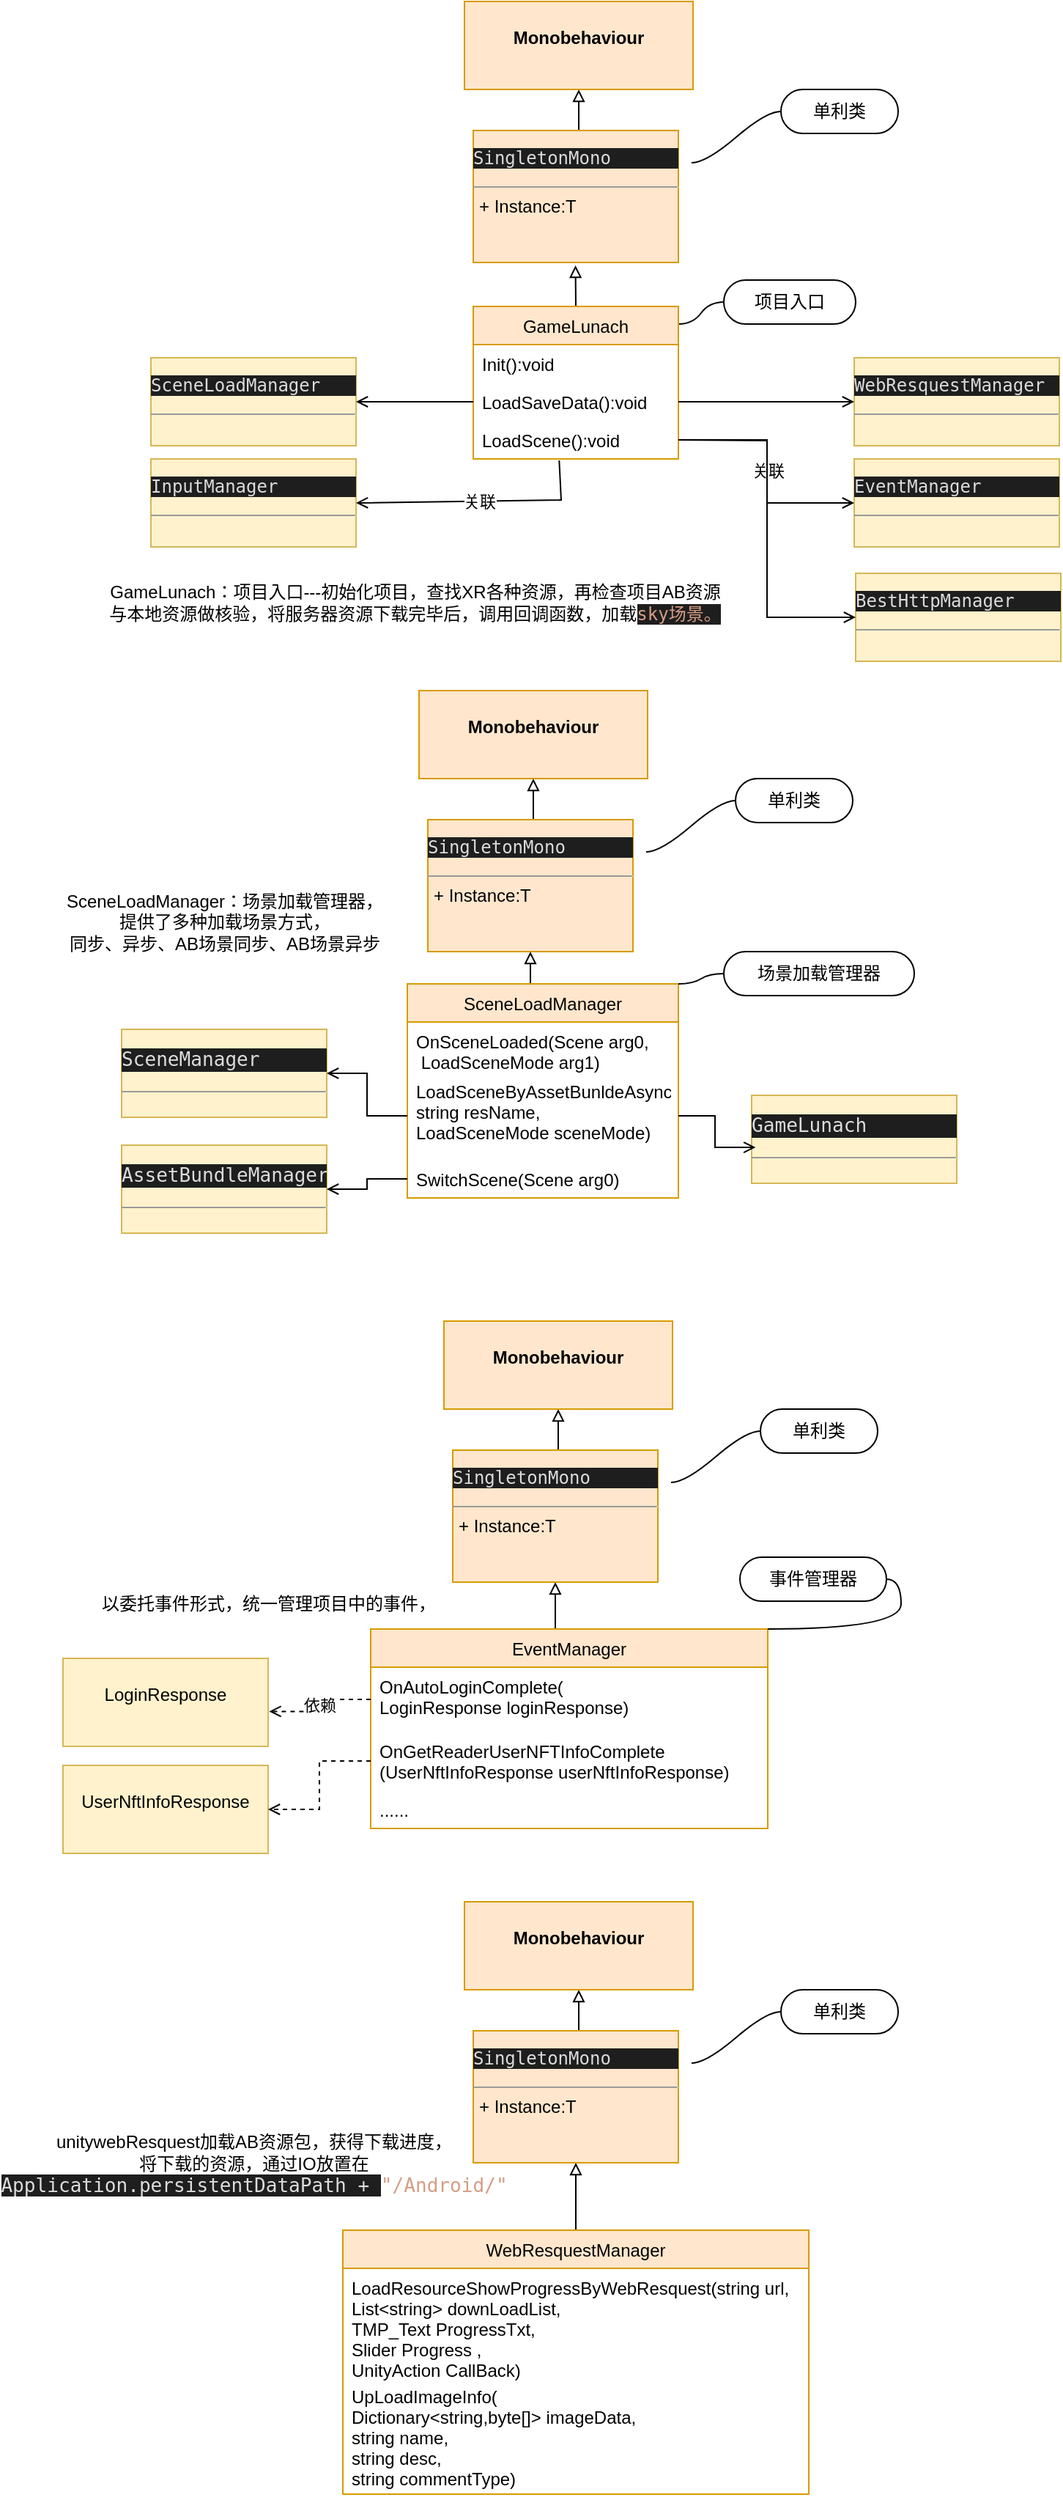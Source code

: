 <mxfile version="20.3.1" type="github">
  <diagram id="prtHgNgQTEPvFCAcTncT" name="Page-1">
    <mxGraphModel dx="745" dy="446" grid="1" gridSize="10" guides="1" tooltips="1" connect="1" arrows="1" fold="1" page="1" pageScale="1" pageWidth="827" pageHeight="1169" math="0" shadow="0">
      <root>
        <mxCell id="0" />
        <mxCell id="1" parent="0" />
        <mxCell id="cpttU_InVNBxRJqcF3ay-3" value="项目入口" style="whiteSpace=wrap;html=1;rounded=1;arcSize=50;align=center;verticalAlign=middle;strokeWidth=1;autosize=1;spacing=4;treeFolding=1;treeMoving=1;newEdgeStyle={&quot;edgeStyle&quot;:&quot;entityRelationEdgeStyle&quot;,&quot;startArrow&quot;:&quot;none&quot;,&quot;endArrow&quot;:&quot;none&quot;,&quot;segment&quot;:10,&quot;curved&quot;:1};" vertex="1" parent="1">
          <mxGeometry x="521" y="230" width="90" height="30" as="geometry" />
        </mxCell>
        <mxCell id="cpttU_InVNBxRJqcF3ay-4" value="" style="edgeStyle=entityRelationEdgeStyle;startArrow=none;endArrow=none;segment=10;curved=1;rounded=0;" edge="1" target="cpttU_InVNBxRJqcF3ay-3" parent="1">
          <mxGeometry relative="1" as="geometry">
            <mxPoint x="490" y="260" as="sourcePoint" />
          </mxGeometry>
        </mxCell>
        <mxCell id="cpttU_InVNBxRJqcF3ay-50" style="edgeStyle=orthogonalEdgeStyle;rounded=0;orthogonalLoop=1;jettySize=auto;html=1;exitX=0.5;exitY=0;exitDx=0;exitDy=0;endArrow=block;endFill=0;" edge="1" parent="1" source="cpttU_InVNBxRJqcF3ay-18">
          <mxGeometry relative="1" as="geometry">
            <mxPoint x="419.762" y="220" as="targetPoint" />
          </mxGeometry>
        </mxCell>
        <mxCell id="cpttU_InVNBxRJqcF3ay-18" value="GameLunach" style="swimlane;fontStyle=0;childLayout=stackLayout;horizontal=1;startSize=26;fillColor=#ffe6cc;horizontalStack=0;resizeParent=1;resizeParentMax=0;resizeLast=0;collapsible=1;marginBottom=0;strokeColor=#d79b00;" vertex="1" parent="1">
          <mxGeometry x="350" y="248" width="140" height="104" as="geometry" />
        </mxCell>
        <mxCell id="cpttU_InVNBxRJqcF3ay-19" value="Init():void" style="text;strokeColor=none;fillColor=none;align=left;verticalAlign=top;spacingLeft=4;spacingRight=4;overflow=hidden;rotatable=0;points=[[0,0.5],[1,0.5]];portConstraint=eastwest;" vertex="1" parent="cpttU_InVNBxRJqcF3ay-18">
          <mxGeometry y="26" width="140" height="26" as="geometry" />
        </mxCell>
        <mxCell id="cpttU_InVNBxRJqcF3ay-20" value="LoadSaveData():void" style="text;strokeColor=none;fillColor=none;align=left;verticalAlign=top;spacingLeft=4;spacingRight=4;overflow=hidden;rotatable=0;points=[[0,0.5],[1,0.5]];portConstraint=eastwest;" vertex="1" parent="cpttU_InVNBxRJqcF3ay-18">
          <mxGeometry y="52" width="140" height="26" as="geometry" />
        </mxCell>
        <mxCell id="cpttU_InVNBxRJqcF3ay-21" value="LoadScene():void" style="text;strokeColor=none;fillColor=none;align=left;verticalAlign=top;spacingLeft=4;spacingRight=4;overflow=hidden;rotatable=0;points=[[0,0.5],[1,0.5]];portConstraint=eastwest;" vertex="1" parent="cpttU_InVNBxRJqcF3ay-18">
          <mxGeometry y="78" width="140" height="26" as="geometry" />
        </mxCell>
        <mxCell id="cpttU_InVNBxRJqcF3ay-51" style="edgeStyle=orthogonalEdgeStyle;rounded=0;orthogonalLoop=1;jettySize=auto;html=1;exitX=0.5;exitY=0;exitDx=0;exitDy=0;entryX=0.5;entryY=1;entryDx=0;entryDy=0;endArrow=block;endFill=0;" edge="1" parent="1" source="cpttU_InVNBxRJqcF3ay-23" target="cpttU_InVNBxRJqcF3ay-29">
          <mxGeometry relative="1" as="geometry" />
        </mxCell>
        <mxCell id="cpttU_InVNBxRJqcF3ay-23" value="&lt;pre style=&quot;background-color:#1e1e1e;color:#dcdcdc;font-family:&#39;Consolas&#39;,monospace;font-size:9.0pt;&quot;&gt;SingletonMono&lt;/pre&gt;&lt;hr size=&quot;1&quot;&gt;&lt;p style=&quot;margin:0px;margin-left:4px;&quot;&gt;+ Instance:T&lt;/p&gt;" style="verticalAlign=top;align=left;overflow=fill;fontSize=12;fontFamily=Helvetica;html=1;fillColor=#ffe6cc;strokeColor=#d79b00;" vertex="1" parent="1">
          <mxGeometry x="350" y="128" width="140" height="90" as="geometry" />
        </mxCell>
        <mxCell id="cpttU_InVNBxRJqcF3ay-27" value="单利类" style="whiteSpace=wrap;html=1;rounded=1;arcSize=50;align=center;verticalAlign=middle;strokeWidth=1;autosize=1;spacing=4;treeFolding=1;treeMoving=1;newEdgeStyle={&quot;edgeStyle&quot;:&quot;entityRelationEdgeStyle&quot;,&quot;startArrow&quot;:&quot;none&quot;,&quot;endArrow&quot;:&quot;none&quot;,&quot;segment&quot;:10,&quot;curved&quot;:1};labelBackgroundColor=none;" vertex="1" parent="1">
          <mxGeometry x="560" y="100" width="80" height="30" as="geometry" />
        </mxCell>
        <mxCell id="cpttU_InVNBxRJqcF3ay-28" value="" style="edgeStyle=entityRelationEdgeStyle;startArrow=none;endArrow=none;segment=10;curved=1;rounded=0;" edge="1" target="cpttU_InVNBxRJqcF3ay-27" parent="1">
          <mxGeometry relative="1" as="geometry">
            <mxPoint x="499" y="150" as="sourcePoint" />
          </mxGeometry>
        </mxCell>
        <mxCell id="cpttU_InVNBxRJqcF3ay-29" value="&lt;p style=&quot;margin:0px;margin-top:4px;text-align:center;&quot;&gt;&lt;br&gt;&lt;b&gt;Monobehaviour&lt;/b&gt;&lt;/p&gt;" style="verticalAlign=top;align=left;overflow=fill;fontSize=12;fontFamily=Helvetica;html=1;labelBackgroundColor=none;fillColor=#ffe6cc;strokeColor=#d79b00;" vertex="1" parent="1">
          <mxGeometry x="344" y="40" width="156" height="60" as="geometry" />
        </mxCell>
        <mxCell id="cpttU_InVNBxRJqcF3ay-31" value="&lt;pre style=&quot;background-color:#1e1e1e;color:#dcdcdc;font-family:&#39;Consolas&#39;,monospace;font-size:9.0pt;&quot;&gt;SceneLoadManager&lt;/pre&gt;&lt;hr size=&quot;1&quot;&gt;&lt;div style=&quot;height:2px;&quot;&gt;&lt;/div&gt;" style="verticalAlign=top;align=left;overflow=fill;fontSize=12;fontFamily=Helvetica;html=1;labelBackgroundColor=none;fillColor=#fff2cc;strokeColor=#d6b656;" vertex="1" parent="1">
          <mxGeometry x="130" y="283" width="140" height="60" as="geometry" />
        </mxCell>
        <mxCell id="cpttU_InVNBxRJqcF3ay-33" value="&lt;pre style=&quot;background-color:#1e1e1e;color:#dcdcdc;font-family:&#39;Consolas&#39;,monospace;font-size:9.0pt;&quot;&gt;InputManager&lt;/pre&gt;&lt;hr size=&quot;1&quot;&gt;&lt;div style=&quot;height:2px;&quot;&gt;&lt;/div&gt;" style="verticalAlign=top;align=left;overflow=fill;fontSize=12;fontFamily=Helvetica;html=1;labelBackgroundColor=none;fillColor=#fff2cc;strokeColor=#d6b656;" vertex="1" parent="1">
          <mxGeometry x="130" y="352" width="140" height="60" as="geometry" />
        </mxCell>
        <mxCell id="cpttU_InVNBxRJqcF3ay-34" value="关联" style="endArrow=open;endFill=0;html=1;rounded=0;exitX=0.419;exitY=1.038;exitDx=0;exitDy=0;entryX=1;entryY=0.5;entryDx=0;entryDy=0;exitPerimeter=0;" edge="1" parent="1" source="cpttU_InVNBxRJqcF3ay-21" target="cpttU_InVNBxRJqcF3ay-33">
          <mxGeometry width="160" relative="1" as="geometry">
            <mxPoint x="450" y="360" as="sourcePoint" />
            <mxPoint x="414" y="350" as="targetPoint" />
            <Array as="points">
              <mxPoint x="410" y="380" />
            </Array>
          </mxGeometry>
        </mxCell>
        <mxCell id="cpttU_InVNBxRJqcF3ay-35" value="&lt;pre style=&quot;background-color:#1e1e1e;color:#dcdcdc;font-family:&#39;Consolas&#39;,monospace;font-size:9.0pt;&quot;&gt;WebResquestManager&lt;/pre&gt;&lt;hr size=&quot;1&quot;&gt;&lt;div style=&quot;height:2px;&quot;&gt;&lt;/div&gt;" style="verticalAlign=top;align=left;overflow=fill;fontSize=12;fontFamily=Helvetica;html=1;labelBackgroundColor=none;fillColor=#fff2cc;strokeColor=#d6b656;" vertex="1" parent="1">
          <mxGeometry x="610" y="283" width="140" height="60" as="geometry" />
        </mxCell>
        <mxCell id="cpttU_InVNBxRJqcF3ay-37" value="&lt;pre style=&quot;background-color:#1e1e1e;color:#dcdcdc;font-family:&#39;Consolas&#39;,monospace;font-size:9.0pt;&quot;&gt;EventManager&lt;/pre&gt;&lt;hr size=&quot;1&quot;&gt;&lt;div style=&quot;height:2px;&quot;&gt;&lt;/div&gt;" style="verticalAlign=top;align=left;overflow=fill;fontSize=12;fontFamily=Helvetica;html=1;labelBackgroundColor=none;fillColor=#fff2cc;strokeColor=#d6b656;" vertex="1" parent="1">
          <mxGeometry x="610" y="352" width="140" height="60" as="geometry" />
        </mxCell>
        <mxCell id="cpttU_InVNBxRJqcF3ay-38" value="关联" style="edgeStyle=orthogonalEdgeStyle;rounded=0;orthogonalLoop=1;jettySize=auto;html=1;entryX=0;entryY=0.5;entryDx=0;entryDy=0;endArrow=open;endFill=0;" edge="1" parent="1" target="cpttU_InVNBxRJqcF3ay-37">
          <mxGeometry relative="1" as="geometry">
            <mxPoint x="490" y="339" as="sourcePoint" />
          </mxGeometry>
        </mxCell>
        <mxCell id="cpttU_InVNBxRJqcF3ay-57" style="edgeStyle=orthogonalEdgeStyle;rounded=0;orthogonalLoop=1;jettySize=auto;html=1;exitX=0.5;exitY=0;exitDx=0;exitDy=0;entryX=0.5;entryY=1;entryDx=0;entryDy=0;endArrow=block;endFill=0;" edge="1" parent="1" source="cpttU_InVNBxRJqcF3ay-40" target="cpttU_InVNBxRJqcF3ay-53">
          <mxGeometry relative="1" as="geometry" />
        </mxCell>
        <mxCell id="cpttU_InVNBxRJqcF3ay-40" value="SceneLoadManager" style="swimlane;fontStyle=0;childLayout=stackLayout;horizontal=1;startSize=26;fillColor=#ffe6cc;horizontalStack=0;resizeParent=1;resizeParentMax=0;resizeLast=0;collapsible=1;marginBottom=0;labelBackgroundColor=none;strokeColor=#d79b00;" vertex="1" parent="1">
          <mxGeometry x="305" y="710" width="185" height="146" as="geometry" />
        </mxCell>
        <mxCell id="cpttU_InVNBxRJqcF3ay-42" value="OnSceneLoaded(Scene arg0,&#xa; LoadSceneMode arg1)" style="text;strokeColor=none;fillColor=none;align=left;verticalAlign=top;spacingLeft=4;spacingRight=4;overflow=hidden;rotatable=0;points=[[0,0.5],[1,0.5]];portConstraint=eastwest;labelBackgroundColor=none;" vertex="1" parent="cpttU_InVNBxRJqcF3ay-40">
          <mxGeometry y="26" width="185" height="34" as="geometry" />
        </mxCell>
        <mxCell id="cpttU_InVNBxRJqcF3ay-41" value="LoadSceneByAssetBunldeAsync(string abName,&#xa; string resName,&#xa;LoadSceneMode sceneMode)" style="text;strokeColor=none;fillColor=none;align=left;verticalAlign=top;spacingLeft=4;spacingRight=4;overflow=hidden;rotatable=0;points=[[0,0.5],[1,0.5]];portConstraint=eastwest;labelBackgroundColor=none;" vertex="1" parent="cpttU_InVNBxRJqcF3ay-40">
          <mxGeometry y="60" width="185" height="60" as="geometry" />
        </mxCell>
        <mxCell id="cpttU_InVNBxRJqcF3ay-43" value="SwitchScene(Scene arg0)" style="text;strokeColor=none;fillColor=none;align=left;verticalAlign=top;spacingLeft=4;spacingRight=4;overflow=hidden;rotatable=0;points=[[0,0.5],[1,0.5]];portConstraint=eastwest;labelBackgroundColor=none;" vertex="1" parent="cpttU_InVNBxRJqcF3ay-40">
          <mxGeometry y="120" width="185" height="26" as="geometry" />
        </mxCell>
        <mxCell id="cpttU_InVNBxRJqcF3ay-44" value="&lt;pre style=&quot;background-color:#1e1e1e;color:#dcdcdc;font-family:&#39;Consolas&#39;,monospace;font-size:9.0pt;&quot;&gt;BestHttpManager&lt;/pre&gt;&lt;hr size=&quot;1&quot;&gt;&lt;div style=&quot;height:2px;&quot;&gt;&lt;/div&gt;" style="verticalAlign=top;align=left;overflow=fill;fontSize=12;fontFamily=Helvetica;html=1;labelBackgroundColor=none;fillColor=#fff2cc;strokeColor=#d6b656;" vertex="1" parent="1">
          <mxGeometry x="611" y="430" width="140" height="60" as="geometry" />
        </mxCell>
        <mxCell id="cpttU_InVNBxRJqcF3ay-45" style="edgeStyle=orthogonalEdgeStyle;rounded=0;orthogonalLoop=1;jettySize=auto;html=1;exitX=1;exitY=0.5;exitDx=0;exitDy=0;entryX=0;entryY=0.5;entryDx=0;entryDy=0;endArrow=open;endFill=0;" edge="1" parent="1" source="cpttU_InVNBxRJqcF3ay-21" target="cpttU_InVNBxRJqcF3ay-44">
          <mxGeometry relative="1" as="geometry" />
        </mxCell>
        <mxCell id="cpttU_InVNBxRJqcF3ay-46" value="GameLunach：项目入口---初始化项目，查找XR各种资源，再检查项目AB资源&lt;br&gt;与本地资源做核验，将服务器资源下载完毕后，调用回调函数，加载&lt;span style=&quot;color: rgb(214, 157, 133); background-color: rgb(30, 30, 30); font-family: Consolas, monospace; font-size: 9pt;&quot;&gt;sky场景。&lt;/span&gt;" style="text;html=1;align=center;verticalAlign=middle;resizable=0;points=[];autosize=1;strokeColor=none;fillColor=none;" vertex="1" parent="1">
          <mxGeometry x="90" y="430" width="440" height="40" as="geometry" />
        </mxCell>
        <mxCell id="cpttU_InVNBxRJqcF3ay-47" value="场景加载管理器" style="whiteSpace=wrap;html=1;rounded=1;arcSize=50;align=center;verticalAlign=middle;strokeWidth=1;autosize=1;spacing=4;treeFolding=1;treeMoving=1;newEdgeStyle={&quot;edgeStyle&quot;:&quot;entityRelationEdgeStyle&quot;,&quot;startArrow&quot;:&quot;none&quot;,&quot;endArrow&quot;:&quot;none&quot;,&quot;segment&quot;:10,&quot;curved&quot;:1};labelBackgroundColor=none;" vertex="1" parent="1">
          <mxGeometry x="521" y="688" width="130" height="30" as="geometry" />
        </mxCell>
        <mxCell id="cpttU_InVNBxRJqcF3ay-48" value="" style="edgeStyle=entityRelationEdgeStyle;startArrow=none;endArrow=none;segment=10;curved=1;rounded=0;exitX=1;exitY=0;exitDx=0;exitDy=0;" edge="1" target="cpttU_InVNBxRJqcF3ay-47" parent="1" source="cpttU_InVNBxRJqcF3ay-40">
          <mxGeometry relative="1" as="geometry">
            <mxPoint x="475" y="730" as="sourcePoint" />
          </mxGeometry>
        </mxCell>
        <mxCell id="cpttU_InVNBxRJqcF3ay-52" style="edgeStyle=orthogonalEdgeStyle;rounded=0;orthogonalLoop=1;jettySize=auto;html=1;exitX=0.5;exitY=0;exitDx=0;exitDy=0;entryX=0.5;entryY=1;entryDx=0;entryDy=0;endArrow=block;endFill=0;" edge="1" parent="1" source="cpttU_InVNBxRJqcF3ay-53" target="cpttU_InVNBxRJqcF3ay-56">
          <mxGeometry relative="1" as="geometry" />
        </mxCell>
        <mxCell id="cpttU_InVNBxRJqcF3ay-53" value="&lt;pre style=&quot;background-color:#1e1e1e;color:#dcdcdc;font-family:&#39;Consolas&#39;,monospace;font-size:9.0pt;&quot;&gt;SingletonMono&lt;/pre&gt;&lt;hr size=&quot;1&quot;&gt;&lt;p style=&quot;margin:0px;margin-left:4px;&quot;&gt;+ Instance:T&lt;/p&gt;" style="verticalAlign=top;align=left;overflow=fill;fontSize=12;fontFamily=Helvetica;html=1;fillColor=#ffe6cc;strokeColor=#d79b00;" vertex="1" parent="1">
          <mxGeometry x="319" y="598" width="140" height="90" as="geometry" />
        </mxCell>
        <mxCell id="cpttU_InVNBxRJqcF3ay-54" value="单利类" style="whiteSpace=wrap;html=1;rounded=1;arcSize=50;align=center;verticalAlign=middle;strokeWidth=1;autosize=1;spacing=4;treeFolding=1;treeMoving=1;newEdgeStyle={&quot;edgeStyle&quot;:&quot;entityRelationEdgeStyle&quot;,&quot;startArrow&quot;:&quot;none&quot;,&quot;endArrow&quot;:&quot;none&quot;,&quot;segment&quot;:10,&quot;curved&quot;:1};labelBackgroundColor=none;" vertex="1" parent="1">
          <mxGeometry x="529" y="570" width="80" height="30" as="geometry" />
        </mxCell>
        <mxCell id="cpttU_InVNBxRJqcF3ay-55" value="" style="edgeStyle=entityRelationEdgeStyle;startArrow=none;endArrow=none;segment=10;curved=1;rounded=0;" edge="1" parent="1" target="cpttU_InVNBxRJqcF3ay-54">
          <mxGeometry relative="1" as="geometry">
            <mxPoint x="468" y="620" as="sourcePoint" />
          </mxGeometry>
        </mxCell>
        <mxCell id="cpttU_InVNBxRJqcF3ay-56" value="&lt;p style=&quot;margin:0px;margin-top:4px;text-align:center;&quot;&gt;&lt;br&gt;&lt;b&gt;Monobehaviour&lt;/b&gt;&lt;/p&gt;" style="verticalAlign=top;align=left;overflow=fill;fontSize=12;fontFamily=Helvetica;html=1;labelBackgroundColor=none;fillColor=#ffe6cc;strokeColor=#d79b00;" vertex="1" parent="1">
          <mxGeometry x="313" y="510" width="156" height="60" as="geometry" />
        </mxCell>
        <mxCell id="cpttU_InVNBxRJqcF3ay-58" value="&lt;pre style=&quot;background-color:#1e1e1e;color:#dcdcdc;font-family:&#39;Consolas&#39;,monospace;font-size:9.8pt;&quot;&gt;SceneManager&lt;/pre&gt;&lt;hr size=&quot;1&quot;&gt;&lt;div style=&quot;height:2px;&quot;&gt;&lt;/div&gt;" style="verticalAlign=top;align=left;overflow=fill;fontSize=12;fontFamily=Helvetica;html=1;labelBackgroundColor=none;fillColor=#fff2cc;strokeColor=#d6b656;" vertex="1" parent="1">
          <mxGeometry x="110" y="741" width="140" height="60" as="geometry" />
        </mxCell>
        <mxCell id="cpttU_InVNBxRJqcF3ay-59" style="edgeStyle=orthogonalEdgeStyle;rounded=0;orthogonalLoop=1;jettySize=auto;html=1;exitX=0;exitY=0.5;exitDx=0;exitDy=0;entryX=1;entryY=0.5;entryDx=0;entryDy=0;endArrow=open;endFill=0;" edge="1" parent="1" source="cpttU_InVNBxRJqcF3ay-41" target="cpttU_InVNBxRJqcF3ay-58">
          <mxGeometry relative="1" as="geometry" />
        </mxCell>
        <mxCell id="cpttU_InVNBxRJqcF3ay-60" value="&lt;pre style=&quot;background-color:#1e1e1e;color:#dcdcdc;font-family:&#39;Consolas&#39;,monospace;font-size:9.8pt;&quot;&gt;AssetBundleManager&lt;/pre&gt;&lt;hr size=&quot;1&quot;&gt;&lt;div style=&quot;height:2px;&quot;&gt;&lt;/div&gt;" style="verticalAlign=top;align=left;overflow=fill;fontSize=12;fontFamily=Helvetica;html=1;labelBackgroundColor=none;fillColor=#fff2cc;strokeColor=#d6b656;" vertex="1" parent="1">
          <mxGeometry x="110" y="820" width="140" height="60" as="geometry" />
        </mxCell>
        <mxCell id="cpttU_InVNBxRJqcF3ay-61" style="edgeStyle=orthogonalEdgeStyle;rounded=0;orthogonalLoop=1;jettySize=auto;html=1;exitX=0;exitY=0.5;exitDx=0;exitDy=0;entryX=1;entryY=0.5;entryDx=0;entryDy=0;endArrow=open;endFill=0;" edge="1" parent="1" source="cpttU_InVNBxRJqcF3ay-43" target="cpttU_InVNBxRJqcF3ay-60">
          <mxGeometry relative="1" as="geometry" />
        </mxCell>
        <mxCell id="cpttU_InVNBxRJqcF3ay-62" value="&lt;pre style=&quot;background-color:#1e1e1e;color:#dcdcdc;font-family:&#39;Consolas&#39;,monospace;font-size:9.8pt;&quot;&gt;GameLunach&lt;/pre&gt;&lt;hr size=&quot;1&quot;&gt;&lt;div style=&quot;height:2px;&quot;&gt;&lt;/div&gt;" style="verticalAlign=top;align=left;overflow=fill;fontSize=12;fontFamily=Helvetica;html=1;labelBackgroundColor=none;fillColor=#fff2cc;strokeColor=#d6b656;" vertex="1" parent="1">
          <mxGeometry x="540" y="786" width="140" height="60" as="geometry" />
        </mxCell>
        <mxCell id="cpttU_InVNBxRJqcF3ay-63" style="edgeStyle=orthogonalEdgeStyle;rounded=0;orthogonalLoop=1;jettySize=auto;html=1;exitX=1;exitY=0.5;exitDx=0;exitDy=0;entryX=0.019;entryY=0.592;entryDx=0;entryDy=0;entryPerimeter=0;endArrow=open;endFill=0;" edge="1" parent="1" source="cpttU_InVNBxRJqcF3ay-41" target="cpttU_InVNBxRJqcF3ay-62">
          <mxGeometry relative="1" as="geometry" />
        </mxCell>
        <mxCell id="cpttU_InVNBxRJqcF3ay-64" value="SceneLoadManager：场景加载管理器，&lt;br&gt;提供了多种加载场景方式，&lt;br&gt;同步、异步、AB场景同步、AB场景异步" style="text;html=1;align=center;verticalAlign=middle;resizable=0;points=[];autosize=1;strokeColor=none;fillColor=none;" vertex="1" parent="1">
          <mxGeometry x="60" y="638" width="240" height="60" as="geometry" />
        </mxCell>
        <mxCell id="cpttU_InVNBxRJqcF3ay-79" style="edgeStyle=orthogonalEdgeStyle;rounded=0;orthogonalLoop=1;jettySize=auto;html=1;exitX=0.5;exitY=0;exitDx=0;exitDy=0;entryX=0.5;entryY=1;entryDx=0;entryDy=0;endArrow=block;endFill=0;" edge="1" parent="1" source="cpttU_InVNBxRJqcF3ay-70" target="cpttU_InVNBxRJqcF3ay-75">
          <mxGeometry relative="1" as="geometry" />
        </mxCell>
        <mxCell id="cpttU_InVNBxRJqcF3ay-70" value="EventManager" style="swimlane;fontStyle=0;childLayout=stackLayout;horizontal=1;startSize=26;fillColor=#ffe6cc;horizontalStack=0;resizeParent=1;resizeParentMax=0;resizeLast=0;collapsible=1;marginBottom=0;labelBackgroundColor=none;strokeColor=#d79b00;" vertex="1" parent="1">
          <mxGeometry x="280" y="1150" width="271" height="136" as="geometry" />
        </mxCell>
        <mxCell id="cpttU_InVNBxRJqcF3ay-71" value="OnAutoLoginComplete(&#xa;LoginResponse loginResponse)" style="text;strokeColor=none;fillColor=none;align=left;verticalAlign=top;spacingLeft=4;spacingRight=4;overflow=hidden;rotatable=0;points=[[0,0.5],[1,0.5]];portConstraint=eastwest;labelBackgroundColor=none;" vertex="1" parent="cpttU_InVNBxRJqcF3ay-70">
          <mxGeometry y="26" width="271" height="44" as="geometry" />
        </mxCell>
        <mxCell id="cpttU_InVNBxRJqcF3ay-72" value="OnGetReaderUserNFTInfoComplete&#xa;(UserNftInfoResponse userNftInfoResponse)" style="text;strokeColor=none;fillColor=none;align=left;verticalAlign=top;spacingLeft=4;spacingRight=4;overflow=hidden;rotatable=0;points=[[0,0.5],[1,0.5]];portConstraint=eastwest;labelBackgroundColor=none;" vertex="1" parent="cpttU_InVNBxRJqcF3ay-70">
          <mxGeometry y="70" width="271" height="40" as="geometry" />
        </mxCell>
        <mxCell id="cpttU_InVNBxRJqcF3ay-73" value="......" style="text;strokeColor=none;fillColor=none;align=left;verticalAlign=top;spacingLeft=4;spacingRight=4;overflow=hidden;rotatable=0;points=[[0,0.5],[1,0.5]];portConstraint=eastwest;labelBackgroundColor=none;" vertex="1" parent="cpttU_InVNBxRJqcF3ay-70">
          <mxGeometry y="110" width="271" height="26" as="geometry" />
        </mxCell>
        <mxCell id="cpttU_InVNBxRJqcF3ay-74" style="edgeStyle=orthogonalEdgeStyle;rounded=0;orthogonalLoop=1;jettySize=auto;html=1;exitX=0.5;exitY=0;exitDx=0;exitDy=0;entryX=0.5;entryY=1;entryDx=0;entryDy=0;endArrow=block;endFill=0;" edge="1" parent="1" source="cpttU_InVNBxRJqcF3ay-75" target="cpttU_InVNBxRJqcF3ay-78">
          <mxGeometry relative="1" as="geometry" />
        </mxCell>
        <mxCell id="cpttU_InVNBxRJqcF3ay-75" value="&lt;pre style=&quot;background-color:#1e1e1e;color:#dcdcdc;font-family:&#39;Consolas&#39;,monospace;font-size:9.0pt;&quot;&gt;SingletonMono&lt;/pre&gt;&lt;hr size=&quot;1&quot;&gt;&lt;p style=&quot;margin:0px;margin-left:4px;&quot;&gt;+ Instance:T&lt;/p&gt;" style="verticalAlign=top;align=left;overflow=fill;fontSize=12;fontFamily=Helvetica;html=1;fillColor=#ffe6cc;strokeColor=#d79b00;" vertex="1" parent="1">
          <mxGeometry x="336" y="1028" width="140" height="90" as="geometry" />
        </mxCell>
        <mxCell id="cpttU_InVNBxRJqcF3ay-76" value="单利类" style="whiteSpace=wrap;html=1;rounded=1;arcSize=50;align=center;verticalAlign=middle;strokeWidth=1;autosize=1;spacing=4;treeFolding=1;treeMoving=1;newEdgeStyle={&quot;edgeStyle&quot;:&quot;entityRelationEdgeStyle&quot;,&quot;startArrow&quot;:&quot;none&quot;,&quot;endArrow&quot;:&quot;none&quot;,&quot;segment&quot;:10,&quot;curved&quot;:1};labelBackgroundColor=none;" vertex="1" parent="1">
          <mxGeometry x="546" y="1000" width="80" height="30" as="geometry" />
        </mxCell>
        <mxCell id="cpttU_InVNBxRJqcF3ay-77" value="" style="edgeStyle=entityRelationEdgeStyle;startArrow=none;endArrow=none;segment=10;curved=1;rounded=0;" edge="1" parent="1" target="cpttU_InVNBxRJqcF3ay-76">
          <mxGeometry relative="1" as="geometry">
            <mxPoint x="485" y="1050" as="sourcePoint" />
          </mxGeometry>
        </mxCell>
        <mxCell id="cpttU_InVNBxRJqcF3ay-78" value="&lt;p style=&quot;margin:0px;margin-top:4px;text-align:center;&quot;&gt;&lt;br&gt;&lt;b&gt;Monobehaviour&lt;/b&gt;&lt;/p&gt;" style="verticalAlign=top;align=left;overflow=fill;fontSize=12;fontFamily=Helvetica;html=1;labelBackgroundColor=none;fillColor=#ffe6cc;strokeColor=#d79b00;" vertex="1" parent="1">
          <mxGeometry x="330" y="940" width="156" height="60" as="geometry" />
        </mxCell>
        <mxCell id="cpttU_InVNBxRJqcF3ay-80" value="事件管理器" style="whiteSpace=wrap;html=1;rounded=1;arcSize=50;align=center;verticalAlign=middle;strokeWidth=1;autosize=1;spacing=4;treeFolding=1;treeMoving=1;newEdgeStyle={&quot;edgeStyle&quot;:&quot;entityRelationEdgeStyle&quot;,&quot;startArrow&quot;:&quot;none&quot;,&quot;endArrow&quot;:&quot;none&quot;,&quot;segment&quot;:10,&quot;curved&quot;:1};labelBackgroundColor=none;" vertex="1" parent="1">
          <mxGeometry x="532" y="1101" width="100" height="30" as="geometry" />
        </mxCell>
        <mxCell id="cpttU_InVNBxRJqcF3ay-81" value="" style="edgeStyle=entityRelationEdgeStyle;startArrow=none;endArrow=none;segment=10;curved=1;rounded=0;exitX=1;exitY=0;exitDx=0;exitDy=0;" edge="1" target="cpttU_InVNBxRJqcF3ay-80" parent="1" source="cpttU_InVNBxRJqcF3ay-70">
          <mxGeometry relative="1" as="geometry">
            <mxPoint x="469" y="1134" as="sourcePoint" />
          </mxGeometry>
        </mxCell>
        <mxCell id="cpttU_InVNBxRJqcF3ay-82" value="以委托事件形式，统一管理项目中的事件，" style="text;html=1;align=center;verticalAlign=middle;resizable=0;points=[];autosize=1;strokeColor=none;fillColor=none;" vertex="1" parent="1">
          <mxGeometry x="85" y="1118" width="250" height="30" as="geometry" />
        </mxCell>
        <mxCell id="cpttU_InVNBxRJqcF3ay-83" value="&lt;p style=&quot;margin:0px;margin-top:4px;text-align:center;&quot;&gt;&lt;br&gt;&lt;span style=&quot;text-align: left;&quot;&gt;LoginResponse&lt;/span&gt;&lt;br&gt;&lt;/p&gt;" style="verticalAlign=top;align=left;overflow=fill;fontSize=12;fontFamily=Helvetica;html=1;labelBackgroundColor=none;fillColor=#fff2cc;strokeColor=#d6b656;" vertex="1" parent="1">
          <mxGeometry x="70" y="1170" width="140" height="60" as="geometry" />
        </mxCell>
        <mxCell id="cpttU_InVNBxRJqcF3ay-84" value="&lt;p style=&quot;margin:0px;margin-top:4px;text-align:center;&quot;&gt;&lt;br&gt;&lt;span style=&quot;text-align: left;&quot;&gt;UserNftInfoResponse&lt;/span&gt;&lt;br&gt;&lt;/p&gt;" style="verticalAlign=top;align=left;overflow=fill;fontSize=12;fontFamily=Helvetica;html=1;labelBackgroundColor=none;fillColor=#fff2cc;strokeColor=#d6b656;" vertex="1" parent="1">
          <mxGeometry x="70" y="1243" width="140" height="60" as="geometry" />
        </mxCell>
        <mxCell id="cpttU_InVNBxRJqcF3ay-87" value="依赖" style="edgeStyle=orthogonalEdgeStyle;rounded=0;orthogonalLoop=1;jettySize=auto;html=1;exitX=0;exitY=0.5;exitDx=0;exitDy=0;entryX=1.005;entryY=0.604;entryDx=0;entryDy=0;entryPerimeter=0;endArrow=open;endFill=0;dashed=1;" edge="1" parent="1" source="cpttU_InVNBxRJqcF3ay-71" target="cpttU_InVNBxRJqcF3ay-83">
          <mxGeometry relative="1" as="geometry" />
        </mxCell>
        <mxCell id="cpttU_InVNBxRJqcF3ay-88" style="edgeStyle=orthogonalEdgeStyle;rounded=0;orthogonalLoop=1;jettySize=auto;html=1;exitX=0;exitY=0.5;exitDx=0;exitDy=0;entryX=1;entryY=0.5;entryDx=0;entryDy=0;dashed=1;endArrow=open;endFill=0;" edge="1" parent="1" source="cpttU_InVNBxRJqcF3ay-72" target="cpttU_InVNBxRJqcF3ay-84">
          <mxGeometry relative="1" as="geometry" />
        </mxCell>
        <mxCell id="cpttU_InVNBxRJqcF3ay-89" style="edgeStyle=orthogonalEdgeStyle;rounded=0;orthogonalLoop=1;jettySize=auto;html=1;exitX=0;exitY=0.5;exitDx=0;exitDy=0;entryX=1;entryY=0.5;entryDx=0;entryDy=0;endArrow=open;endFill=0;" edge="1" parent="1" source="cpttU_InVNBxRJqcF3ay-20" target="cpttU_InVNBxRJqcF3ay-31">
          <mxGeometry relative="1" as="geometry" />
        </mxCell>
        <mxCell id="cpttU_InVNBxRJqcF3ay-90" style="edgeStyle=orthogonalEdgeStyle;rounded=0;orthogonalLoop=1;jettySize=auto;html=1;exitX=1;exitY=0.5;exitDx=0;exitDy=0;entryX=0;entryY=0.5;entryDx=0;entryDy=0;endArrow=open;endFill=0;" edge="1" parent="1" source="cpttU_InVNBxRJqcF3ay-20" target="cpttU_InVNBxRJqcF3ay-35">
          <mxGeometry relative="1" as="geometry" />
        </mxCell>
        <mxCell id="cpttU_InVNBxRJqcF3ay-101" style="edgeStyle=orthogonalEdgeStyle;rounded=0;orthogonalLoop=1;jettySize=auto;html=1;exitX=0.5;exitY=0;exitDx=0;exitDy=0;entryX=0.5;entryY=1;entryDx=0;entryDy=0;endArrow=block;endFill=0;" edge="1" parent="1" source="cpttU_InVNBxRJqcF3ay-91" target="cpttU_InVNBxRJqcF3ay-96">
          <mxGeometry relative="1" as="geometry" />
        </mxCell>
        <mxCell id="cpttU_InVNBxRJqcF3ay-91" value="WebResquestManager" style="swimlane;fontStyle=0;childLayout=stackLayout;horizontal=1;startSize=26;fillColor=#ffe6cc;horizontalStack=0;resizeParent=1;resizeParentMax=0;resizeLast=0;collapsible=1;marginBottom=0;labelBackgroundColor=none;strokeColor=#d79b00;" vertex="1" parent="1">
          <mxGeometry x="261" y="1560" width="318" height="180" as="geometry" />
        </mxCell>
        <mxCell id="cpttU_InVNBxRJqcF3ay-92" value=" LoadResourceShowProgressByWebResquest(string url,&#xa; List&lt;string&gt; downLoadList,&#xa;TMP_Text ProgressTxt,&#xa;Slider Progress ,&#xa;UnityAction CallBack)" style="text;strokeColor=none;fillColor=none;align=left;verticalAlign=top;spacingLeft=4;spacingRight=4;overflow=hidden;rotatable=0;points=[[0,0.5],[1,0.5]];portConstraint=eastwest;labelBackgroundColor=none;" vertex="1" parent="cpttU_InVNBxRJqcF3ay-91">
          <mxGeometry y="26" width="318" height="74" as="geometry" />
        </mxCell>
        <mxCell id="cpttU_InVNBxRJqcF3ay-93" value="UpLoadImageInfo(&#xa;Dictionary&lt;string,byte[]&gt; imageData,&#xa;string name,&#xa;string desc,&#xa;string commentType)" style="text;strokeColor=none;fillColor=none;align=left;verticalAlign=top;spacingLeft=4;spacingRight=4;overflow=hidden;rotatable=0;points=[[0,0.5],[1,0.5]];portConstraint=eastwest;labelBackgroundColor=none;" vertex="1" parent="cpttU_InVNBxRJqcF3ay-91">
          <mxGeometry y="100" width="318" height="80" as="geometry" />
        </mxCell>
        <mxCell id="cpttU_InVNBxRJqcF3ay-95" style="edgeStyle=orthogonalEdgeStyle;rounded=0;orthogonalLoop=1;jettySize=auto;html=1;exitX=0.5;exitY=0;exitDx=0;exitDy=0;entryX=0.5;entryY=1;entryDx=0;entryDy=0;endArrow=block;endFill=0;" edge="1" parent="1" source="cpttU_InVNBxRJqcF3ay-96" target="cpttU_InVNBxRJqcF3ay-99">
          <mxGeometry relative="1" as="geometry" />
        </mxCell>
        <mxCell id="cpttU_InVNBxRJqcF3ay-96" value="&lt;pre style=&quot;background-color:#1e1e1e;color:#dcdcdc;font-family:&#39;Consolas&#39;,monospace;font-size:9.0pt;&quot;&gt;SingletonMono&lt;/pre&gt;&lt;hr size=&quot;1&quot;&gt;&lt;p style=&quot;margin:0px;margin-left:4px;&quot;&gt;+ Instance:T&lt;/p&gt;" style="verticalAlign=top;align=left;overflow=fill;fontSize=12;fontFamily=Helvetica;html=1;fillColor=#ffe6cc;strokeColor=#d79b00;" vertex="1" parent="1">
          <mxGeometry x="350" y="1424" width="140" height="90" as="geometry" />
        </mxCell>
        <mxCell id="cpttU_InVNBxRJqcF3ay-97" value="单利类" style="whiteSpace=wrap;html=1;rounded=1;arcSize=50;align=center;verticalAlign=middle;strokeWidth=1;autosize=1;spacing=4;treeFolding=1;treeMoving=1;newEdgeStyle={&quot;edgeStyle&quot;:&quot;entityRelationEdgeStyle&quot;,&quot;startArrow&quot;:&quot;none&quot;,&quot;endArrow&quot;:&quot;none&quot;,&quot;segment&quot;:10,&quot;curved&quot;:1};labelBackgroundColor=none;" vertex="1" parent="1">
          <mxGeometry x="560" y="1396" width="80" height="30" as="geometry" />
        </mxCell>
        <mxCell id="cpttU_InVNBxRJqcF3ay-98" value="" style="edgeStyle=entityRelationEdgeStyle;startArrow=none;endArrow=none;segment=10;curved=1;rounded=0;" edge="1" parent="1" target="cpttU_InVNBxRJqcF3ay-97">
          <mxGeometry relative="1" as="geometry">
            <mxPoint x="499" y="1446.0" as="sourcePoint" />
          </mxGeometry>
        </mxCell>
        <mxCell id="cpttU_InVNBxRJqcF3ay-99" value="&lt;p style=&quot;margin:0px;margin-top:4px;text-align:center;&quot;&gt;&lt;br&gt;&lt;b&gt;Monobehaviour&lt;/b&gt;&lt;/p&gt;" style="verticalAlign=top;align=left;overflow=fill;fontSize=12;fontFamily=Helvetica;html=1;labelBackgroundColor=none;fillColor=#ffe6cc;strokeColor=#d79b00;" vertex="1" parent="1">
          <mxGeometry x="344" y="1336" width="156" height="60" as="geometry" />
        </mxCell>
        <mxCell id="cpttU_InVNBxRJqcF3ay-102" value="unitywebResquest加载AB资源包，获得下载进度，&lt;br&gt;将下载的资源，通过IO放置在&lt;br&gt;&lt;span style=&quot;background-color: rgb(30, 30, 30); color: rgb(220, 220, 220); font-family: Consolas, monospace; font-size: 9.8pt;&quot;&gt;Application.persistentDataPath + &lt;/span&gt;&lt;span style=&quot;font-family: Consolas, monospace; font-size: 9.8pt; color: rgb(214, 157, 133);&quot;&gt;&quot;/Android/&quot;&lt;/span&gt;" style="text;html=1;align=center;verticalAlign=middle;resizable=0;points=[];autosize=1;strokeColor=none;fillColor=none;" vertex="1" parent="1">
          <mxGeometry x="30" y="1485" width="340" height="60" as="geometry" />
        </mxCell>
      </root>
    </mxGraphModel>
  </diagram>
</mxfile>
